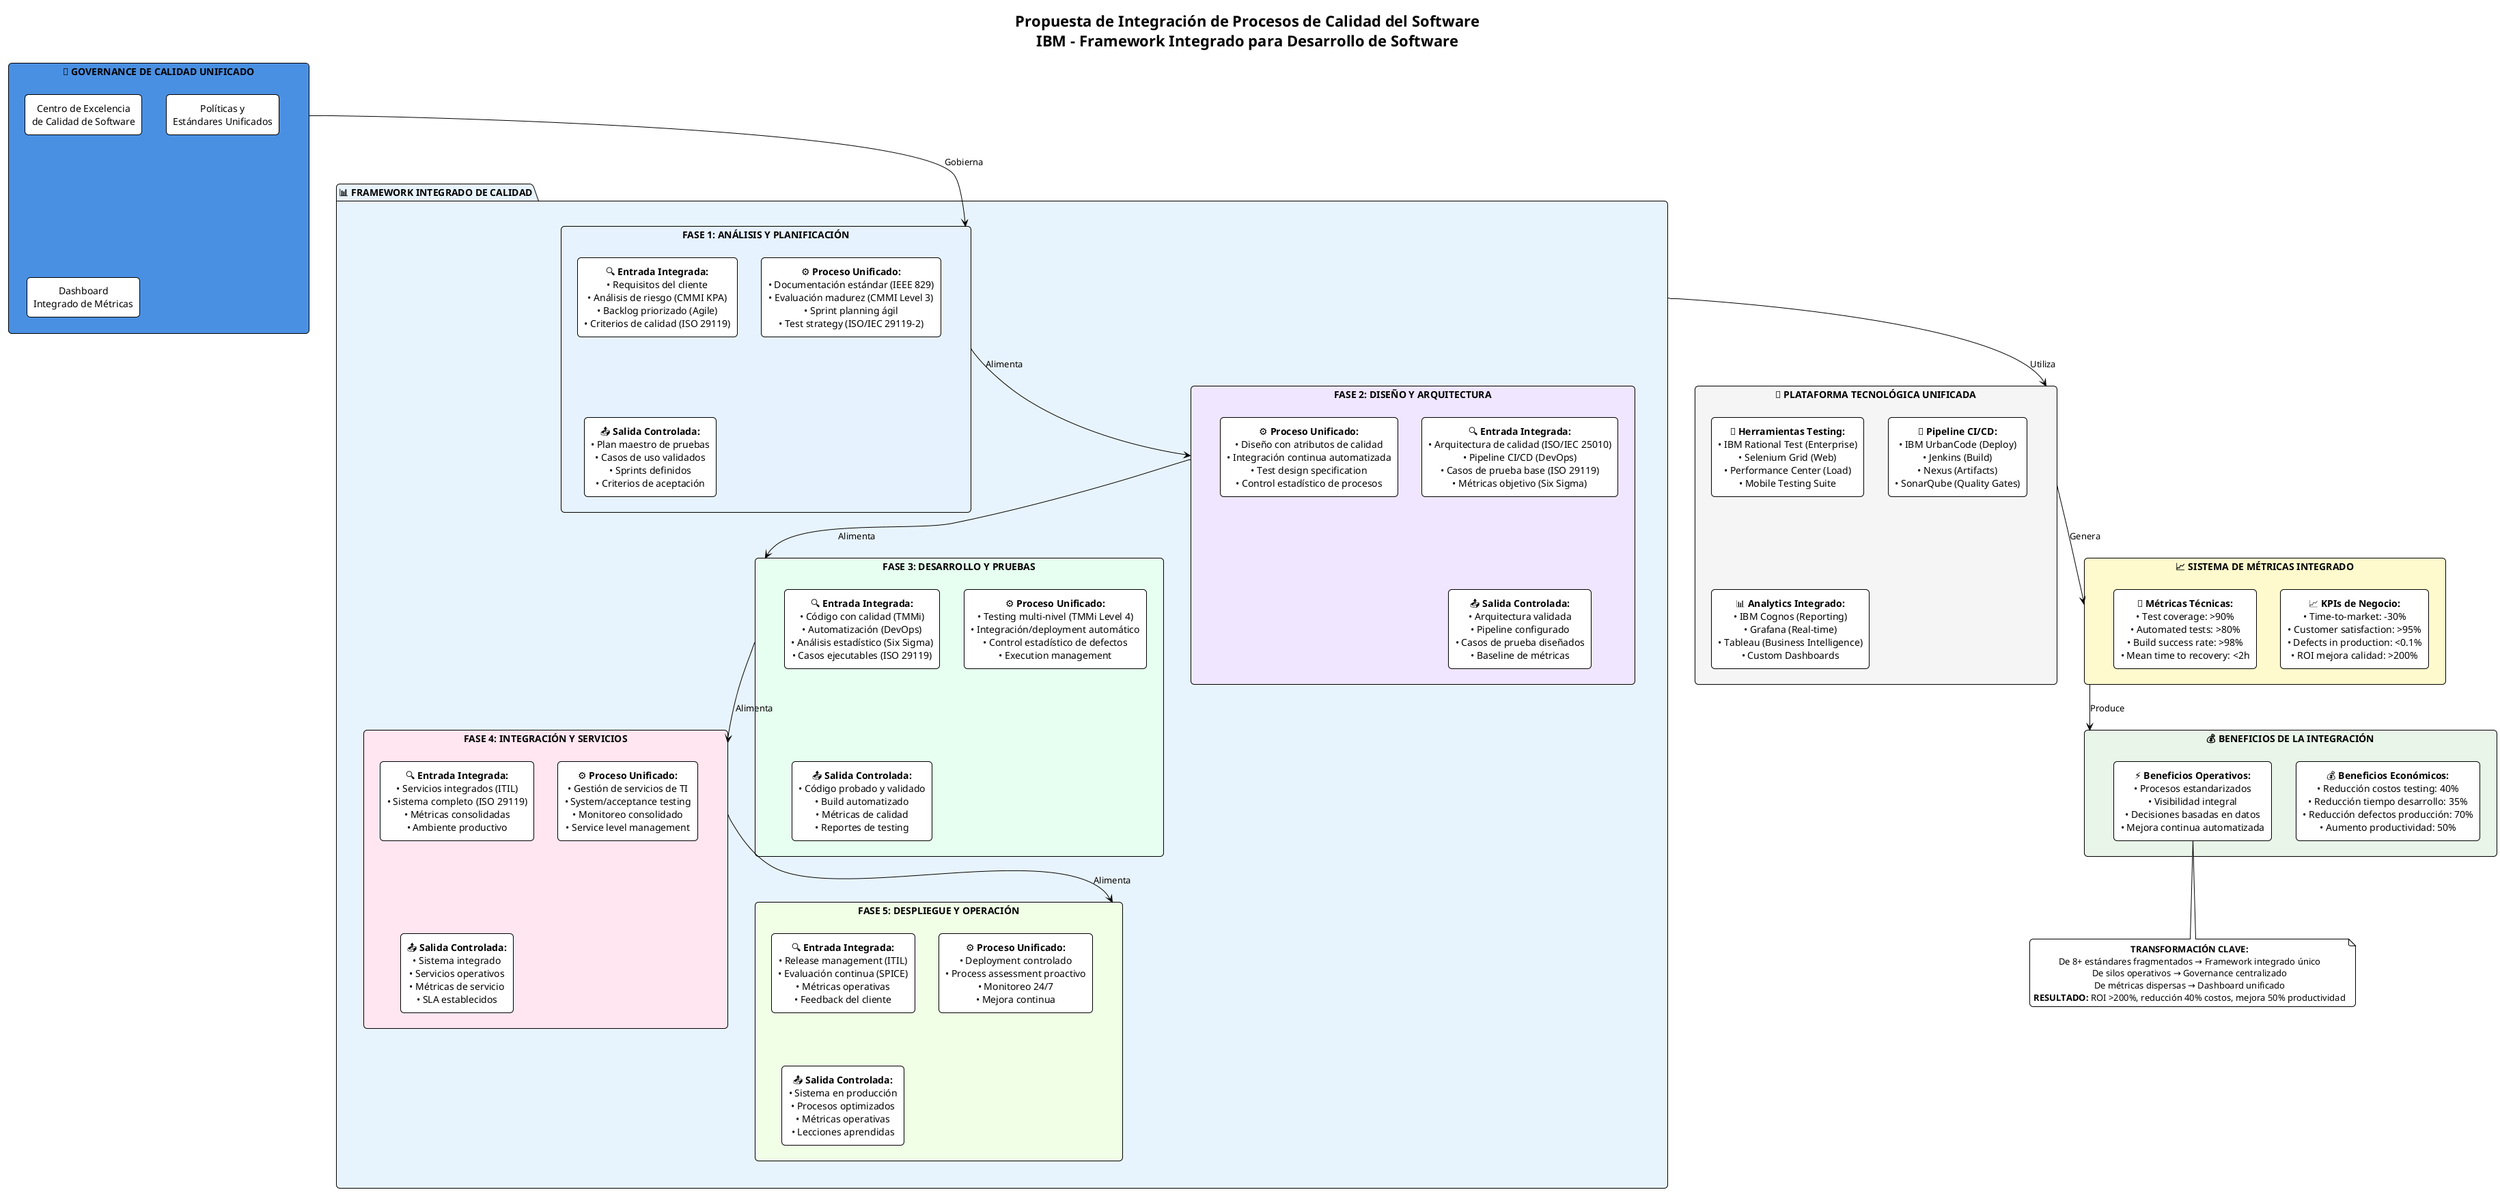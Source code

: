 @startuml Solucion_Integrada_Simple
!theme plain
title Propuesta de Integración de Procesos de Calidad del Software\nIBM - Framework Integrado para Desarrollo de Software

skinparam backgroundColor #FFFFFF
skinparam defaultTextAlignment center
skinparam roundcorner 10

' === GOVERNANCE UNIFICADO ===
rectangle "🎯 GOVERNANCE DE CALIDAD UNIFICADO" as governance #4A90E2 {
    rectangle "Centro de Excelencia\nde Calidad de Software" as coe #ffffff
    rectangle "Políticas y\nEstándares Unificados" as politicas #ffffff
    rectangle "Dashboard\nIntegrado de Métricas" as dashboard_unified #ffffff
}

' === FRAMEWORK INTEGRADO POR FASES ===
package "📊 FRAMEWORK INTEGRADO DE CALIDAD" as framework #E8F4FD {
    
    ' FASE 1: ANÁLISIS Y PLANIFICACIÓN
    rectangle "**FASE 1: ANÁLISIS Y PLANIFICACIÓN**" as fase1 #E6F3FF {
        rectangle "🔍 **Entrada Integrada:**\n• Requisitos del cliente\n• Análisis de riesgo (CMMI KPA)\n• Backlog priorizado (Agile)\n• Criterios de calidad (ISO 29119)" as entrada1
        
        rectangle "⚙️ **Proceso Unificado:**\n• Documentación estándar (IEEE 829)\n• Evaluación madurez (CMMI Level 3)\n• Sprint planning ágil\n• Test strategy (ISO/IEC 29119-2)" as proceso1
        
        rectangle "📤 **Salida Controlada:**\n• Plan maestro de pruebas\n• Casos de uso validados\n• Sprints definidos\n• Criterios de aceptación" as salida1
    }
    
    ' FASE 2: DISEÑO Y ARQUITECTURA
    rectangle "**FASE 2: DISEÑO Y ARQUITECTURA**" as fase2 #F0E6FF {
        rectangle "🔍 **Entrada Integrada:**\n• Arquitectura de calidad (ISO/IEC 25010)\n• Pipeline CI/CD (DevOps)\n• Casos de prueba base (ISO 29119)\n• Métricas objetivo (Six Sigma)" as entrada2
        
        rectangle "⚙️ **Proceso Unificado:**\n• Diseño con atributos de calidad\n• Integración continua automatizada\n• Test design specification\n• Control estadístico de procesos" as proceso2
        
        rectangle "📤 **Salida Controlada:**\n• Arquitectura validada\n• Pipeline configurado\n• Casos de prueba diseñados\n• Baseline de métricas" as salida2
    }
    
    ' FASE 3: DESARROLLO Y PRUEBAS
    rectangle "**FASE 3: DESARROLLO Y PRUEBAS**" as fase3 #E6FFF0 {
        rectangle "🔍 **Entrada Integrada:**\n• Código con calidad (TMMi)\n• Automatización (DevOps)\n• Análisis estadístico (Six Sigma)\n• Casos ejecutables (ISO 29119)" as entrada3
        
        rectangle "⚙️ **Proceso Unificado:**\n• Testing multi-nivel (TMMi Level 4)\n• Integración/deployment automático\n• Control estadístico de defectos\n• Execution management" as proceso3
        
        rectangle "📤 **Salida Controlada:**\n• Código probado y validado\n• Build automatizado\n• Métricas de calidad\n• Reportes de testing" as salida3
    }
    
    ' FASE 4: INTEGRACIÓN Y SERVICIOS
    rectangle "**FASE 4: INTEGRACIÓN Y SERVICIOS**" as fase4 #FFE6F0 {
        rectangle "🔍 **Entrada Integrada:**\n• Servicios integrados (ITIL)\n• Sistema completo (ISO 29119)\n• Métricas consolidadas\n• Ambiente productivo" as entrada4
        
        rectangle "⚙️ **Proceso Unificado:**\n• Gestión de servicios de TI\n• System/acceptance testing\n• Monitoreo consolidado\n• Service level management" as proceso4
        
        rectangle "📤 **Salida Controlada:**\n• Sistema integrado\n• Servicios operativos\n• Métricas de servicio\n• SLA establecidos" as salida4
    }
    
    ' FASE 5: DESPLIEGUE Y OPERACIÓN
    rectangle "**FASE 5: DESPLIEGUE Y OPERACIÓN**" as fase5 #F0FFE6 {
        rectangle "🔍 **Entrada Integrada:**\n• Release management (ITIL)\n• Evaluación continua (SPICE)\n• Métricas operativas\n• Feedback del cliente" as entrada5
        
        rectangle "⚙️ **Proceso Unificado:**\n• Deployment controlado\n• Process assessment proactivo\n• Monitoreo 24/7\n• Mejora continua" as proceso5
        
        rectangle "📤 **Salida Controlada:**\n• Sistema en producción\n• Procesos optimizados\n• Métricas operativas\n• Lecciones aprendidas" as salida5
    }
}

' === HERRAMIENTAS Y PLATAFORMAS INTEGRADAS ===
rectangle "🔧 PLATAFORMA TECNOLÓGICA UNIFICADA" as plataforma #F5F5F5 {
    rectangle "🔧 **Herramientas Testing:**\n• IBM Rational Test (Enterprise)\n• Selenium Grid (Web)\n• Performance Center (Load)\n• Mobile Testing Suite" as tools_testing
    
    rectangle "🚀 **Pipeline CI/CD:**\n• IBM UrbanCode (Deploy)\n• Jenkins (Build)\n• Nexus (Artifacts)\n• SonarQube (Quality Gates)" as tools_cicd
    
    rectangle "📊 **Analytics Integrado:**\n• IBM Cognos (Reporting)\n• Grafana (Real-time)\n• Tableau (Business Intelligence)\n• Custom Dashboards" as tools_analytics
}

' === MÉTRICAS INTEGRADAS ===
rectangle "📈 SISTEMA DE MÉTRICAS INTEGRADO" as metricas #FFFACD {
    rectangle "📈 **KPIs de Negocio:**\n• Time-to-market: -30%\n• Customer satisfaction: >95%\n• Defects in production: <0.1%\n• ROI mejora calidad: >200%" as kpis_negocio
    
    rectangle "🔬 **Métricas Técnicas:**\n• Test coverage: >90%\n• Automated tests: >80%\n• Build success rate: >98%\n• Mean time to recovery: <2h" as kpis_tecnicas
}

' === BENEFICIOS ESPERADOS ===
rectangle "💰 BENEFICIOS DE LA INTEGRACIÓN" as beneficios #E8F5E8 {
    rectangle "💰 **Beneficios Económicos:**\n• Reducción costos testing: 40%\n• Reducción tiempo desarrollo: 35%\n• Reducción defectos producción: 70%\n• Aumento productividad: 50%" as ben_economicos
    
    rectangle "⚡ **Beneficios Operativos:**\n• Procesos estandarizados\n• Visibilidad integral\n• Decisiones basadas en datos\n• Mejora continua automatizada" as ben_operativos
}

' === CONEXIONES DEL FLUJO VERTICAL ===
governance --> fase1 : "Gobierna"
fase1 --> fase2 : "Alimenta"
fase2 --> fase3 : "Alimenta"
fase3 --> fase4 : "Alimenta"
fase4 --> fase5 : "Alimenta"

framework --> plataforma : "Utiliza"
plataforma --> metricas : "Genera"
metricas --> beneficios : "Produce"

' === NOTA DE TRANSFORMACIÓN ===
note bottom : **TRANSFORMACIÓN CLAVE:**\nDe 8+ estándares fragmentados → Framework integrado único\nDe silos operativos → Governance centralizado\nDe métricas dispersas → Dashboard unificado\n**RESULTADO:** ROI >200%, reducción 40% costos, mejora 50% productividad

@enduml
